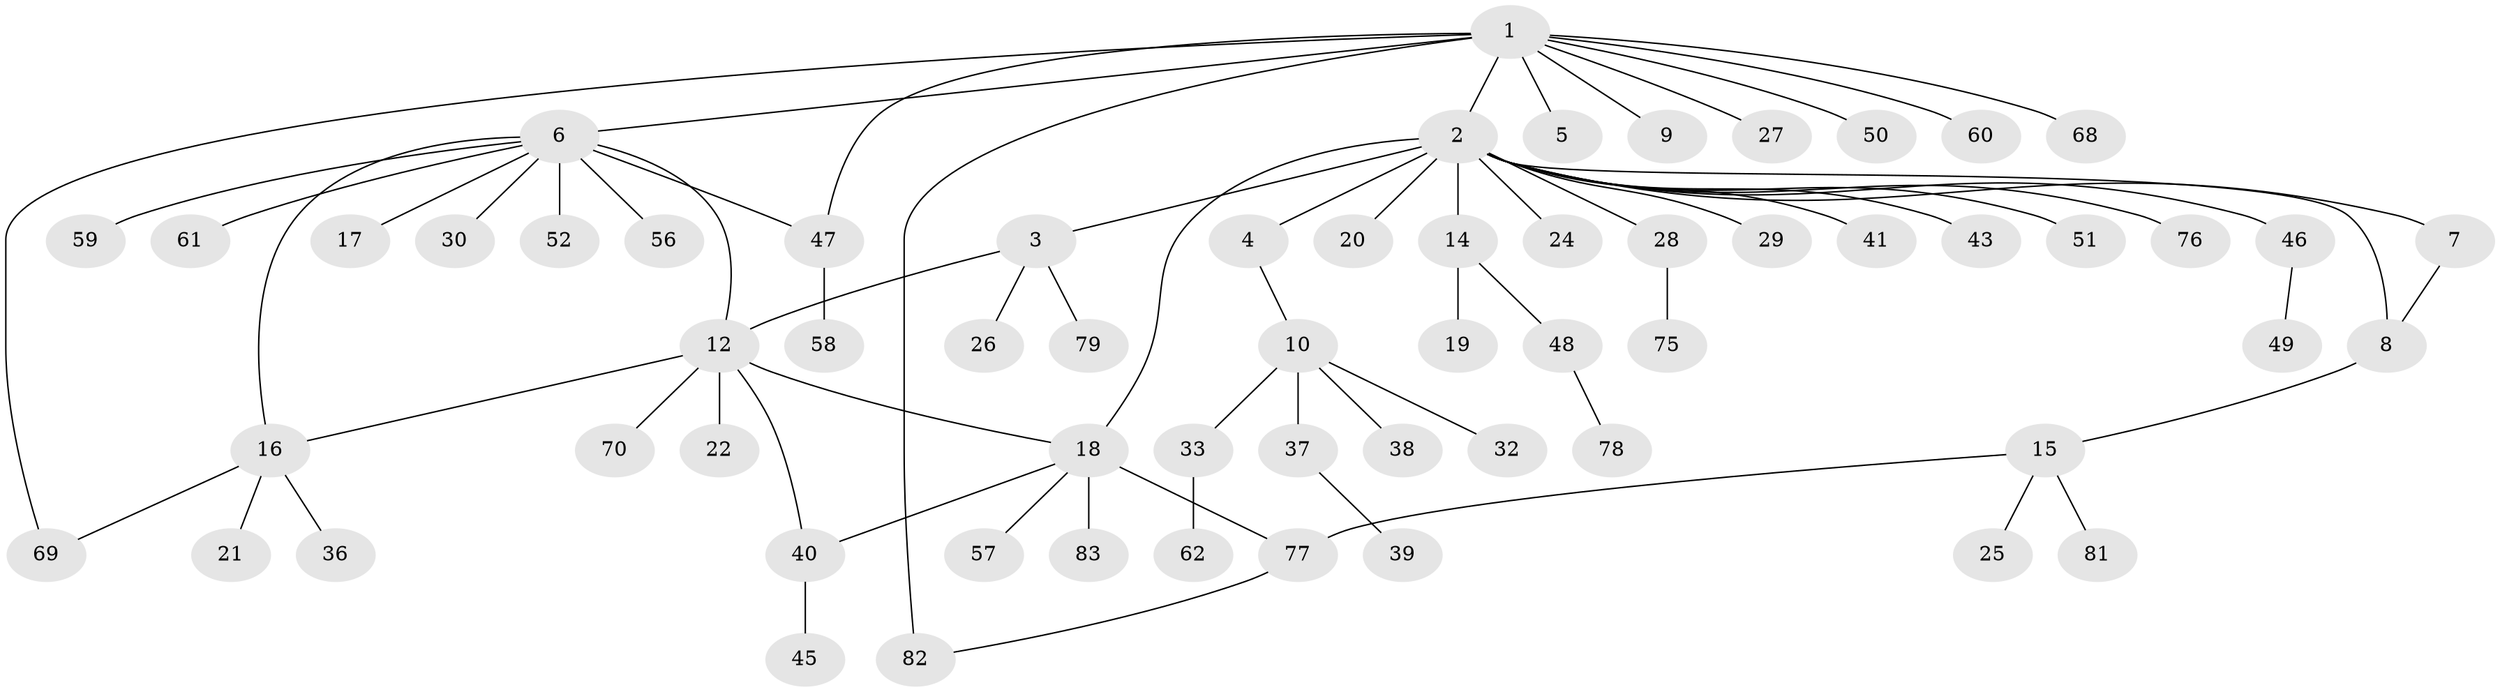 // original degree distribution, {10: 0.011764705882352941, 18: 0.011764705882352941, 5: 0.03529411764705882, 2: 0.11764705882352941, 1: 0.6, 9: 0.011764705882352941, 3: 0.12941176470588237, 6: 0.047058823529411764, 4: 0.03529411764705882}
// Generated by graph-tools (version 1.1) at 2025/11/02/27/25 16:11:10]
// undirected, 62 vertices, 70 edges
graph export_dot {
graph [start="1"]
  node [color=gray90,style=filled];
  1 [super="+31"];
  2 [super="+34"];
  3 [super="+53"];
  4;
  5;
  6 [super="+11"];
  7 [super="+23"];
  8;
  9;
  10 [super="+72"];
  12 [super="+13"];
  14 [super="+42"];
  15 [super="+54"];
  16 [super="+67"];
  17;
  18 [super="+35"];
  19;
  20;
  21;
  22;
  24;
  25;
  26;
  27;
  28 [super="+55"];
  29;
  30;
  32 [super="+64"];
  33 [super="+71"];
  36;
  37 [super="+65"];
  38;
  39;
  40 [super="+44"];
  41;
  43;
  45;
  46 [super="+85"];
  47 [super="+73"];
  48 [super="+63"];
  49;
  50;
  51;
  52;
  56 [super="+74"];
  57 [super="+66"];
  58;
  59;
  60;
  61;
  62;
  68;
  69;
  70;
  75;
  76;
  77;
  78;
  79 [super="+80"];
  81;
  82 [super="+84"];
  83;
  1 -- 2;
  1 -- 5;
  1 -- 6;
  1 -- 9;
  1 -- 27;
  1 -- 47 [weight=2];
  1 -- 68;
  1 -- 69;
  1 -- 82;
  1 -- 50;
  1 -- 60;
  2 -- 3;
  2 -- 4;
  2 -- 7;
  2 -- 8;
  2 -- 14;
  2 -- 18 [weight=2];
  2 -- 20;
  2 -- 24;
  2 -- 28;
  2 -- 29;
  2 -- 41;
  2 -- 43;
  2 -- 46;
  2 -- 51;
  2 -- 76;
  3 -- 12;
  3 -- 26;
  3 -- 79;
  4 -- 10;
  6 -- 12 [weight=2];
  6 -- 30;
  6 -- 47;
  6 -- 52;
  6 -- 56;
  6 -- 59;
  6 -- 61;
  6 -- 16;
  6 -- 17;
  7 -- 8;
  8 -- 15;
  10 -- 32;
  10 -- 33;
  10 -- 37;
  10 -- 38;
  12 -- 22;
  12 -- 70;
  12 -- 16;
  12 -- 18;
  12 -- 40;
  14 -- 19;
  14 -- 48;
  15 -- 25;
  15 -- 77;
  15 -- 81;
  16 -- 21;
  16 -- 36;
  16 -- 69;
  18 -- 57;
  18 -- 83;
  18 -- 40;
  18 -- 77;
  28 -- 75;
  33 -- 62;
  37 -- 39;
  40 -- 45;
  46 -- 49;
  47 -- 58;
  48 -- 78;
  77 -- 82;
}
